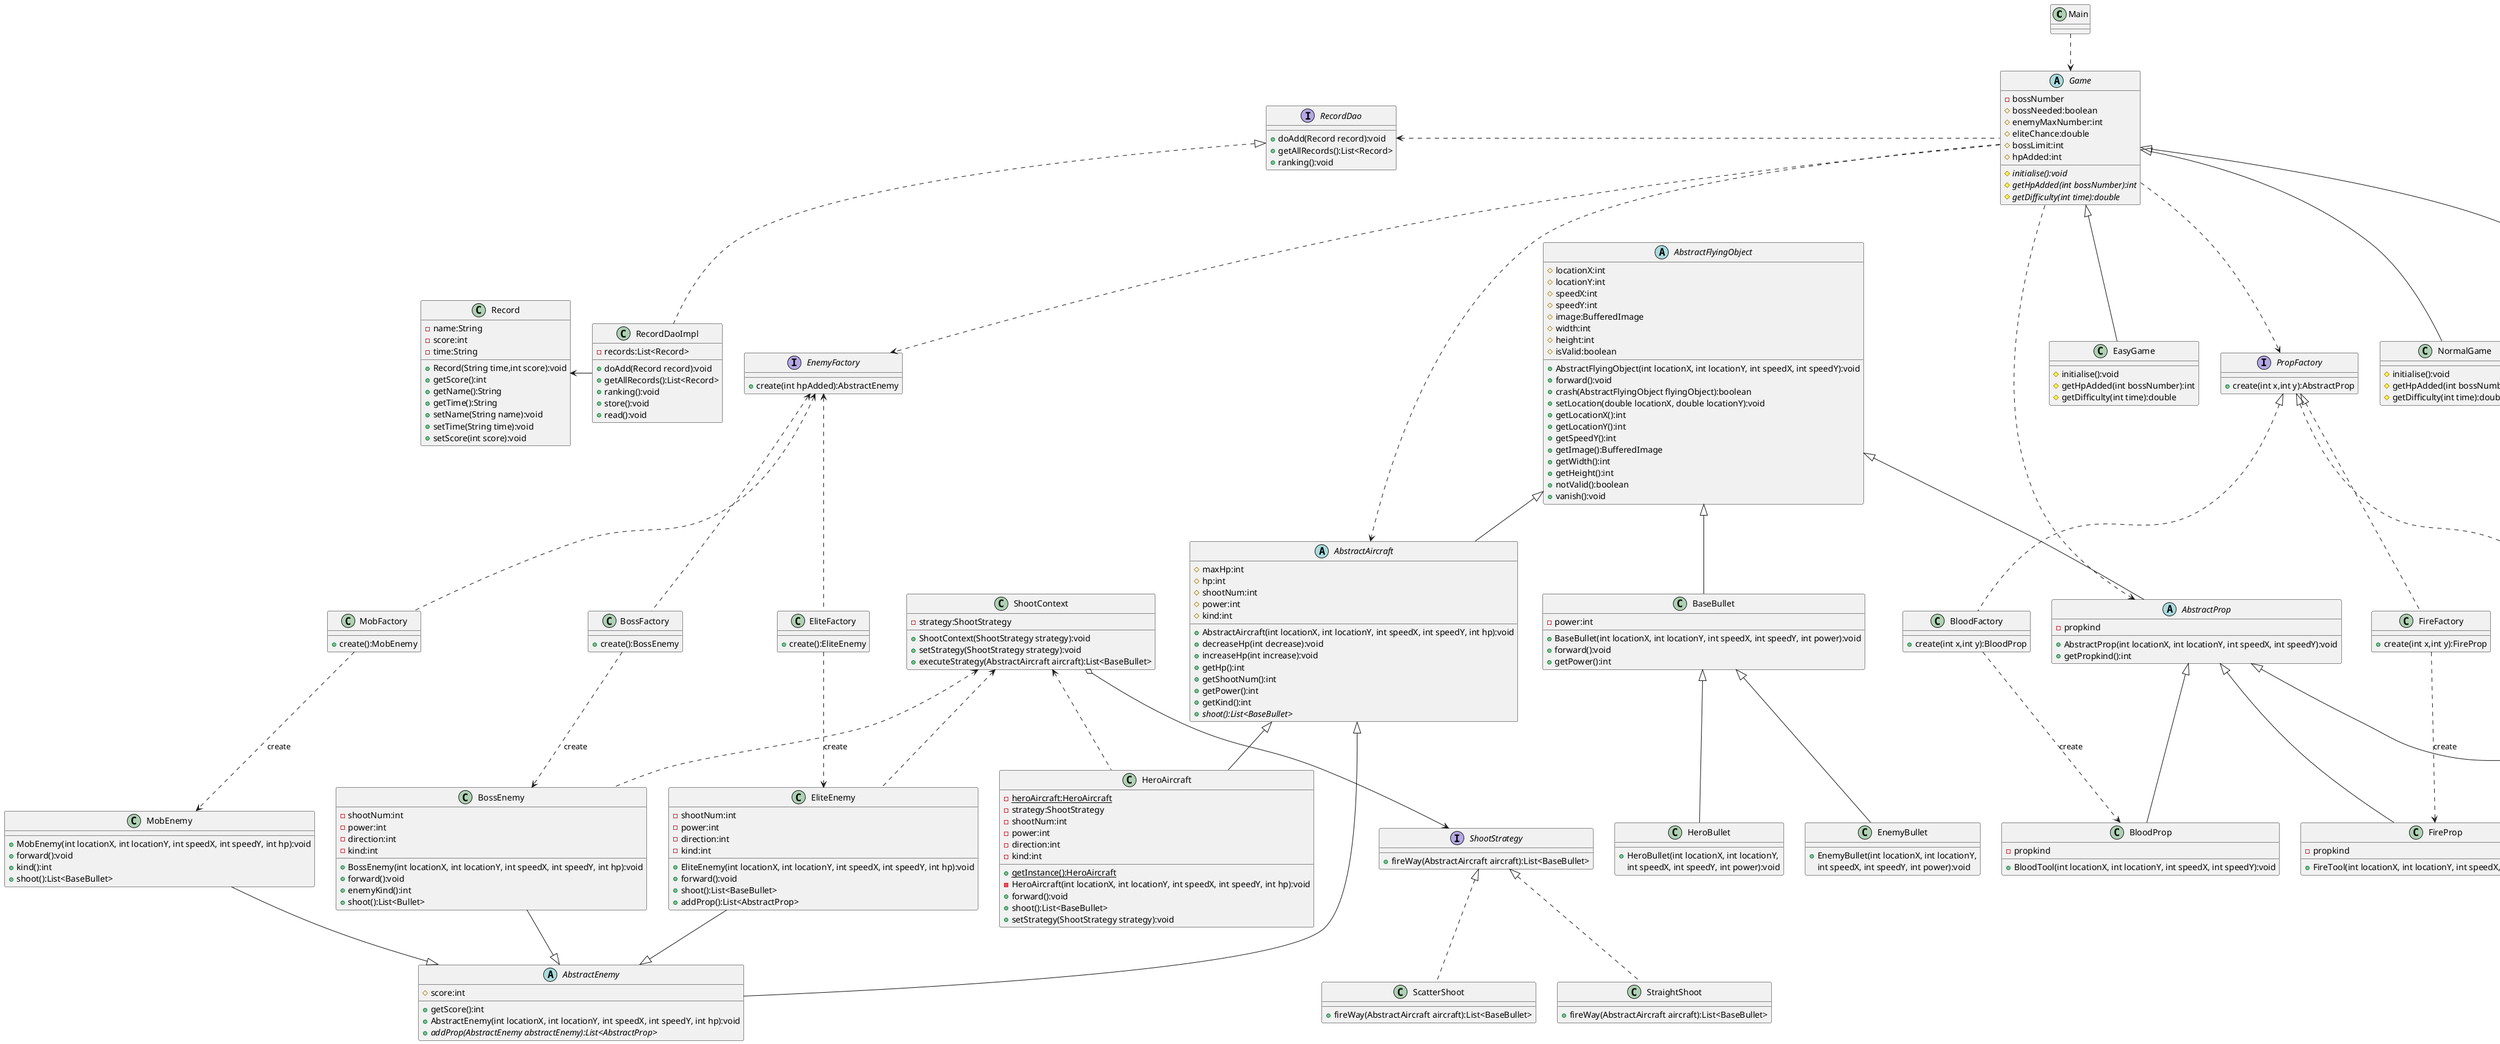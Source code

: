 @startuml
'https://plantuml.com/class-diagram

class Main

abstract class Game{
   - bossNumber
   # bossNeeded:boolean
   # enemyMaxNumber:int
   # eliteChance:double
   # bossLimit:int
   # hpAdded:int
   # {abstract} initialise():void
   # {abstract} getHpAdded(int bossNumber):int
   # {abstract} getDifficulty(int time):double
}

class EasyGame{
    # initialise():void
    # getHpAdded(int bossNumber):int
    # getDifficulty(int time):double
}

class NormalGame{
    # initialise():void
    # getHpAdded(int bossNumber):int
    # getDifficulty(int time):double
}

class HardGame{
    # initialise():void
    # getHpAdded(int bossNumber):int
    # getDifficulty(int time):double
}

interface EnemyFactory {
    + create(int hpAdded):AbstractEnemy
}

interface PropFactory {
    + create(int x,int y):AbstractProp
}

abstract class AbstractFlyingObject
{
    # locationX:int
    # locationY:int
    # speedX:int
    # speedY:int
    # image:BufferedImage
    # width:int
    # height:int
    # isValid:boolean

    + AbstractFlyingObject(int locationX, int locationY, int speedX, int speedY):void
    + forward():void
    + crash(AbstractFlyingObject flyingObject):boolean
    + setLocation(double locationX, double locationY):void
    + getLocationX():int
    + getLocationY():int
    + getSpeedY():int
    + getImage():BufferedImage
    + getWidth():int
    + getHeight():int
    + notValid():boolean
    + vanish():void
}
abstract class AbstractAircraft
{
	# maxHp:int
    # hp:int
    # shootNum:int
    # power:int
    # kind:int
    + AbstractAircraft(int locationX, int locationY, int speedX, int speedY, int hp):void
    + decreaseHp(int decrease):void
    + increaseHp(int increase):void
    + getHp():int
    + getShootNum():int
    + getPower():int
    + getKind():int
    + {abstract} shoot():List<BaseBullet>
}
abstract class AbstractEnemy
{
	# score:int
	+ getScore():int
	+ AbstractEnemy(int locationX, int locationY, int speedX, int speedY, int hp):void
	+ {abstract}addProp(AbstractEnemy abstractEnemy):List<AbstractProp>
}

class BaseBullet
{
    - power:int
    + BaseBullet(int locationX, int locationY, int speedX, int speedY, int power):void
    + forward():void
	+ getPower():int
}

abstract class AbstractProp
{
    - propkind
    + AbstractProp(int locationX, int locationY, int speedX, int speedY):void
    + getPropkind():int
}

interface ShootStrategy {
   + fireWay(AbstractAircraft aircraft):List<BaseBullet>
}

class ShootContext{
    - strategy:ShootStrategy
    + ShootContext(ShootStrategy strategy):void
    + setStrategy(ShootStrategy strategy):void
    + executeStrategy(AbstractAircraft aircraft):List<BaseBullet>
}
ShootContext <.. HeroAircraft
ShootContext <.. BossEnemy
ShootContext  o--> ShootStrategy
ShootContext <.. EliteEnemy
ShootStrategy  <|.. ScatterShoot
ShootStrategy <|.. StraightShoot

class ScatterShoot {
   + fireWay(AbstractAircraft aircraft):List<BaseBullet>
}

class StraightShoot {
   + fireWay(AbstractAircraft aircraft):List<BaseBullet>
}

Game ..> EnemyFactory
Game ..> PropFactory
Game ..> AbstractAircraft
Game ..> AbstractProp
Game <|-- EasyGame
Game <|-- NormalGame
Game <|-- HardGame
Main ..> Game

EnemyFactory <.. EliteFactory
EnemyFactory <.. MobFactory
EnemyFactory <.. BossFactory
EliteFactory ..> EliteEnemy:create
MobFactory ..> MobEnemy:create
BossFactory ..> BossEnemy:create

PropFactory <|.. BloodFactory
PropFactory <|.. BombFactory
PropFactory <|.. FireFactory
BloodFactory ..> BloodProp:create
FireFactory ..> FireProp:create
BombFactory ..> BombProp:create

AbstractFlyingObject <|-- AbstractAircraft
AbstractFlyingObject <|-- BaseBullet
AbstractFlyingObject <|-- AbstractProp

AbstractAircraft <|-- HeroAircraft
AbstractAircraft <|-- AbstractEnemy
MobEnemy --|> AbstractEnemy
EliteEnemy --|> AbstractEnemy
BossEnemy --|> AbstractEnemy

BaseBullet <|-- HeroBullet
BaseBullet <|-- EnemyBullet

AbstractProp <|-- FireProp
AbstractProp <|-- BloodProp
AbstractProp <|-- BombProp

interface RecordDao {
     + doAdd(Record record):void
     + getAllRecords():List<Record>
     + ranking():void
}

RecordDao <. Game
RecordDao <|.. RecordDaoImpl
Record <- RecordDaoImpl

class RecordDaoImpl {
      - records:List<Record>
      + doAdd(Record record):void
      + getAllRecords():List<Record>
      + ranking():void
      + store():void
      + read():void
}

class Record{
      - name:String
      - score:int
      - time:String
      + Record(String time,int score):void
      + getScore():int
      + getName():String
      + getTime():String
      + setName(String name):void
      + setTime(String time):void
      + setScore(int score):void
}

class EliteFactory {
    + create():EliteEnemy
}

class MobFactory {
    + create():MobEnemy
}

class BossFactory {
    + create():BossEnemy
}

class BloodFactory {
    + create(int x,int y):BloodProp
}

class FireFactory {
    + create(int x,int y):FireProp
}

class BombFactory {
    + create(int x,int y):BombProp
}

class HeroAircraft {
     - {static} heroAircraft:HeroAircraft
     - strategy:ShootStrategy
     - shootNum:int
     - power:int
     - direction:int
     - kind:int
     + {static} getInstance():HeroAircraft
     - HeroAircraft(int locationX, int locationY, int speedX, int speedY, int hp):void
     + forward():void
     + shoot():List<BaseBullet>
     + setStrategy(ShootStrategy strategy):void
}

class MobEnemy {
    + MobEnemy(int locationX, int locationY, int speedX, int speedY, int hp):void
    + forward():void
    + kind():int
    + shoot():List<BaseBullet>
}

class EliteEnemy {
    - shootNum:int
    - power:int
    - direction:int
    - kind:int
    + EliteEnemy(int locationX, int locationY, int speedX, int speedY, int hp):void
    + forward():void
    + shoot():List<BaseBullet>
    + addProp():List<AbstractProp>
}

class BossEnemy {
    - shootNum:int
    - power:int
    - direction:int
    - kind:int
    + BossEnemy(int locationX, int locationY, int speedX, int speedY, int hp):void
    + forward():void
    + enemyKind():int
    + shoot():List<Bullet>
}

class HeroBullet {
    + HeroBullet(int locationX, int locationY,
     int speedX, int speedY, int power):void
}

class EnemyBullet {
    + EnemyBullet(int locationX, int locationY,
     int speedX, int speedY, int power):void
}

class FireProp {
    - propkind
    + FireTool(int locationX, int locationY, int speedX, int speedY):void
}

class BloodProp {
    - propkind
    + BloodTool(int locationX, int locationY, int speedX, int speedY):void
}

class BombProp {
   - propkind
   + BombProp(int locationX, int locationY, int speedX, int speedY):void
}
@enduml